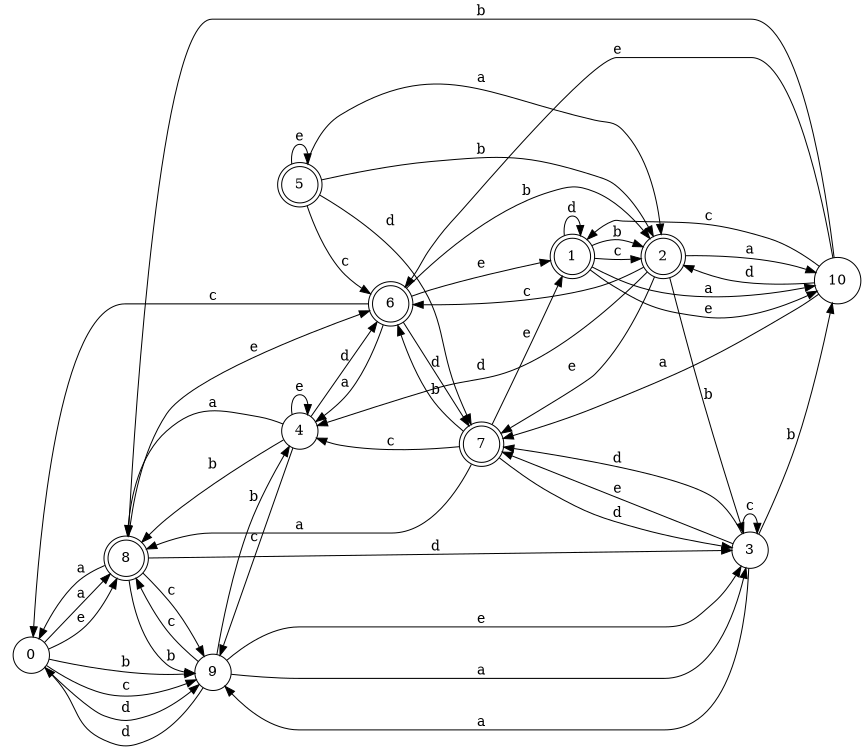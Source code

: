 digraph n9_7 {
__start0 [label="" shape="none"];

rankdir=LR;
size="8,5";

s0 [style="filled", color="black", fillcolor="white" shape="circle", label="0"];
s1 [style="rounded,filled", color="black", fillcolor="white" shape="doublecircle", label="1"];
s2 [style="rounded,filled", color="black", fillcolor="white" shape="doublecircle", label="2"];
s3 [style="filled", color="black", fillcolor="white" shape="circle", label="3"];
s4 [style="filled", color="black", fillcolor="white" shape="circle", label="4"];
s5 [style="rounded,filled", color="black", fillcolor="white" shape="doublecircle", label="5"];
s6 [style="rounded,filled", color="black", fillcolor="white" shape="doublecircle", label="6"];
s7 [style="rounded,filled", color="black", fillcolor="white" shape="doublecircle", label="7"];
s8 [style="rounded,filled", color="black", fillcolor="white" shape="doublecircle", label="8"];
s9 [style="filled", color="black", fillcolor="white" shape="circle", label="9"];
s10 [style="filled", color="black", fillcolor="white" shape="circle", label="10"];
s0 -> s8 [label="a"];
s0 -> s9 [label="b"];
s0 -> s9 [label="c"];
s0 -> s9 [label="d"];
s0 -> s8 [label="e"];
s1 -> s10 [label="a"];
s1 -> s2 [label="b"];
s1 -> s2 [label="c"];
s1 -> s1 [label="d"];
s1 -> s10 [label="e"];
s2 -> s10 [label="a"];
s2 -> s3 [label="b"];
s2 -> s6 [label="c"];
s2 -> s4 [label="d"];
s2 -> s7 [label="e"];
s3 -> s9 [label="a"];
s3 -> s10 [label="b"];
s3 -> s3 [label="c"];
s3 -> s7 [label="d"];
s3 -> s7 [label="e"];
s4 -> s8 [label="a"];
s4 -> s8 [label="b"];
s4 -> s9 [label="c"];
s4 -> s6 [label="d"];
s4 -> s4 [label="e"];
s5 -> s2 [label="a"];
s5 -> s2 [label="b"];
s5 -> s6 [label="c"];
s5 -> s7 [label="d"];
s5 -> s5 [label="e"];
s6 -> s4 [label="a"];
s6 -> s2 [label="b"];
s6 -> s0 [label="c"];
s6 -> s7 [label="d"];
s6 -> s1 [label="e"];
s7 -> s8 [label="a"];
s7 -> s6 [label="b"];
s7 -> s4 [label="c"];
s7 -> s3 [label="d"];
s7 -> s1 [label="e"];
s8 -> s0 [label="a"];
s8 -> s9 [label="b"];
s8 -> s9 [label="c"];
s8 -> s3 [label="d"];
s8 -> s6 [label="e"];
s9 -> s3 [label="a"];
s9 -> s4 [label="b"];
s9 -> s8 [label="c"];
s9 -> s0 [label="d"];
s9 -> s3 [label="e"];
s10 -> s7 [label="a"];
s10 -> s8 [label="b"];
s10 -> s1 [label="c"];
s10 -> s2 [label="d"];
s10 -> s6 [label="e"];

}
